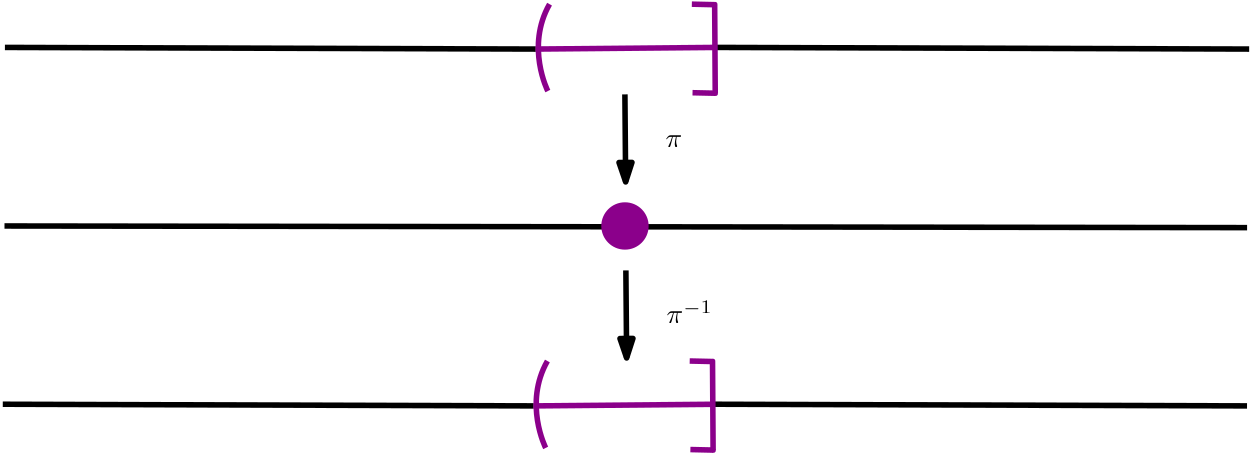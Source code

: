<?xml version="1.0"?>
<!DOCTYPE ipe SYSTEM "ipe.dtd">
<ipe version="70206" creator="Ipe 7.2.7">
<info created="D:20170215202713" modified="D:20170217143305"/>
<ipestyle name="basic">
<symbol name="arrow/arc(spx)">
<path stroke="sym-stroke" fill="sym-stroke" pen="sym-pen">
0 0 m
-1 0.333 l
-1 -0.333 l
h
</path>
</symbol>
<symbol name="arrow/farc(spx)">
<path stroke="sym-stroke" fill="white" pen="sym-pen">
0 0 m
-1 0.333 l
-1 -0.333 l
h
</path>
</symbol>
<symbol name="arrow/ptarc(spx)">
<path stroke="sym-stroke" fill="sym-stroke" pen="sym-pen">
0 0 m
-1 0.333 l
-0.8 0 l
-1 -0.333 l
h
</path>
</symbol>
<symbol name="arrow/fptarc(spx)">
<path stroke="sym-stroke" fill="white" pen="sym-pen">
0 0 m
-1 0.333 l
-0.8 0 l
-1 -0.333 l
h
</path>
</symbol>
<symbol name="mark/circle(sx)" transformations="translations">
<path fill="sym-stroke">
0.6 0 0 0.6 0 0 e
0.4 0 0 0.4 0 0 e
</path>
</symbol>
<symbol name="mark/disk(sx)" transformations="translations">
<path fill="sym-stroke">
0.6 0 0 0.6 0 0 e
</path>
</symbol>
<symbol name="mark/fdisk(sfx)" transformations="translations">
<group>
<path fill="sym-fill">
0.5 0 0 0.5 0 0 e
</path>
<path fill="sym-stroke" fillrule="eofill">
0.6 0 0 0.6 0 0 e
0.4 0 0 0.4 0 0 e
</path>
</group>
</symbol>
<symbol name="mark/box(sx)" transformations="translations">
<path fill="sym-stroke" fillrule="eofill">
-0.6 -0.6 m
0.6 -0.6 l
0.6 0.6 l
-0.6 0.6 l
h
-0.4 -0.4 m
0.4 -0.4 l
0.4 0.4 l
-0.4 0.4 l
h
</path>
</symbol>
<symbol name="mark/square(sx)" transformations="translations">
<path fill="sym-stroke">
-0.6 -0.6 m
0.6 -0.6 l
0.6 0.6 l
-0.6 0.6 l
h
</path>
</symbol>
<symbol name="mark/fsquare(sfx)" transformations="translations">
<group>
<path fill="sym-fill">
-0.5 -0.5 m
0.5 -0.5 l
0.5 0.5 l
-0.5 0.5 l
h
</path>
<path fill="sym-stroke" fillrule="eofill">
-0.6 -0.6 m
0.6 -0.6 l
0.6 0.6 l
-0.6 0.6 l
h
-0.4 -0.4 m
0.4 -0.4 l
0.4 0.4 l
-0.4 0.4 l
h
</path>
</group>
</symbol>
<symbol name="mark/cross(sx)" transformations="translations">
<group>
<path fill="sym-stroke">
-0.43 -0.57 m
0.57 0.43 l
0.43 0.57 l
-0.57 -0.43 l
h
</path>
<path fill="sym-stroke">
-0.43 0.57 m
0.57 -0.43 l
0.43 -0.57 l
-0.57 0.43 l
h
</path>
</group>
</symbol>
<symbol name="arrow/fnormal(spx)">
<path stroke="sym-stroke" fill="white" pen="sym-pen">
0 0 m
-1 0.333 l
-1 -0.333 l
h
</path>
</symbol>
<symbol name="arrow/pointed(spx)">
<path stroke="sym-stroke" fill="sym-stroke" pen="sym-pen">
0 0 m
-1 0.333 l
-0.8 0 l
-1 -0.333 l
h
</path>
</symbol>
<symbol name="arrow/fpointed(spx)">
<path stroke="sym-stroke" fill="white" pen="sym-pen">
0 0 m
-1 0.333 l
-0.8 0 l
-1 -0.333 l
h
</path>
</symbol>
<symbol name="arrow/linear(spx)">
<path stroke="sym-stroke" pen="sym-pen">
-1 0.333 m
0 0 l
-1 -0.333 l
</path>
</symbol>
<symbol name="arrow/fdouble(spx)">
<path stroke="sym-stroke" fill="white" pen="sym-pen">
0 0 m
-1 0.333 l
-1 -0.333 l
h
-1 0 m
-2 0.333 l
-2 -0.333 l
h
</path>
</symbol>
<symbol name="arrow/double(spx)">
<path stroke="sym-stroke" fill="sym-stroke" pen="sym-pen">
0 0 m
-1 0.333 l
-1 -0.333 l
h
-1 0 m
-2 0.333 l
-2 -0.333 l
h
</path>
</symbol>
<pen name="heavier" value="0.8"/>
<pen name="fat" value="1.2"/>
<pen name="ultrafat" value="2"/>
<symbolsize name="large" value="5"/>
<symbolsize name="small" value="2"/>
<symbolsize name="tiny" value="1.1"/>
<arrowsize name="large" value="10"/>
<arrowsize name="small" value="5"/>
<arrowsize name="tiny" value="3"/>
<color name="red" value="1 0 0"/>
<color name="green" value="0 1 0"/>
<color name="blue" value="0 0 1"/>
<color name="yellow" value="1 1 0"/>
<color name="orange" value="1 0.647 0"/>
<color name="gold" value="1 0.843 0"/>
<color name="purple" value="0.627 0.125 0.941"/>
<color name="gray" value="0.745"/>
<color name="brown" value="0.647 0.165 0.165"/>
<color name="navy" value="0 0 0.502"/>
<color name="pink" value="1 0.753 0.796"/>
<color name="seagreen" value="0.18 0.545 0.341"/>
<color name="turquoise" value="0.251 0.878 0.816"/>
<color name="violet" value="0.933 0.51 0.933"/>
<color name="darkblue" value="0 0 0.545"/>
<color name="darkcyan" value="0 0.545 0.545"/>
<color name="darkgray" value="0.663"/>
<color name="darkgreen" value="0 0.392 0"/>
<color name="darkmagenta" value="0.545 0 0.545"/>
<color name="darkorange" value="1 0.549 0"/>
<color name="darkred" value="0.545 0 0"/>
<color name="lightblue" value="0.678 0.847 0.902"/>
<color name="lightcyan" value="0.878 1 1"/>
<color name="lightgray" value="0.827"/>
<color name="lightgreen" value="0.565 0.933 0.565"/>
<color name="lightyellow" value="1 1 0.878"/>
<dashstyle name="dashed" value="[4] 0"/>
<dashstyle name="dotted" value="[1 3] 0"/>
<dashstyle name="dash dotted" value="[4 2 1 2] 0"/>
<dashstyle name="dash dot dotted" value="[4 2 1 2 1 2] 0"/>
<textsize name="large" value="\large"/>
<textsize name="small" value="\small"/>
<textsize name="tiny" value="\tiny"/>
<textsize name="Large" value="\Large"/>
<textsize name="LARGE" value="\LARGE"/>
<textsize name="huge" value="\huge"/>
<textsize name="Huge" value="\Huge"/>
<textsize name="footnote" value="\footnotesize"/>
<textstyle name="center" begin="\begin{center}" end="\end{center}"/>
<textstyle name="itemize" begin="\begin{itemize}" end="\end{itemize}"/>
<textstyle name="item" begin="\begin{itemize}\item{}" end="\end{itemize}"/>
<gridsize name="4 pts" value="4"/>
<gridsize name="8 pts (~3 mm)" value="8"/>
<gridsize name="16 pts (~6 mm)" value="16"/>
<gridsize name="32 pts (~12 mm)" value="32"/>
<gridsize name="10 pts (~3.5 mm)" value="10"/>
<gridsize name="20 pts (~7 mm)" value="20"/>
<gridsize name="14 pts (~5 mm)" value="14"/>
<gridsize name="28 pts (~10 mm)" value="28"/>
<gridsize name="56 pts (~20 mm)" value="56"/>
<anglesize name="90 deg" value="90"/>
<anglesize name="60 deg" value="60"/>
<anglesize name="45 deg" value="45"/>
<anglesize name="30 deg" value="30"/>
<anglesize name="22.5 deg" value="22.5"/>
<opacity name="10%" value="0.1"/>
<opacity name="30%" value="0.3"/>
<opacity name="50%" value="0.5"/>
<opacity name="75%" value="0.75"/>
<tiling name="falling" angle="-60" step="4" width="1"/>
<tiling name="rising" angle="30" step="4" width="1"/>
</ipestyle>
<page>
<layer name="alpha"/>
<view layers="alpha" active="alpha"/>
<path layer="alpha" stroke="black" pen="ultrafat">
64.5429 384.457 m
255.667 383.865 l
255.667 383.865 l
</path>
<path stroke="black" pen="ultrafat">
320.756 384.457 m
512.472 383.865 l
512.472 383.865 l
</path>
<path stroke="darkmagenta" pen="ultrafat">
255.667 383.865 m
320.756 384.457 l
320.756 384.457 l
</path>
<path stroke="darkmagenta" pen="ultrafat">
320.259 367.936 m
320.052 399.841 l
320.052 399.841 l
</path>
<path stroke="darkmagenta" pen="ultrafat">
260.609 400.028 m
251.908 384.697
259.987 368.745
259.987 368.745 c
</path>
<path stroke="darkmagenta" pen="ultrafat">
311.837 400.026 m
320.052 399.841 l
320.052 399.841 l
</path>
<path matrix="1 0 0 1 0.244715 -31.8736" stroke="darkmagenta" pen="ultrafat">
311.837 400.026 m
320.052 399.841 l
320.052 399.841 l
</path>
<path stroke="darkmagenta" pen="1.6" cap="1" join="1">
320.244 400.046 m
320.244 400.046 l
</path>
<path stroke="darkmagenta" pen="1.6" cap="1" join="1">
320.422 367.785 m
320.422 367.785 l
</path>
<path stroke="darkmagenta" fill="darkmagenta" pen="4" cap="1" join="1">
287.761 320.179 m
287.761 320.179 l
</path>
<path stroke="darkmagenta" fill="darkmagenta" pen="4" cap="1" join="1">
287.761 325.027 m
287.761 325.027 l
</path>
<path stroke="black" fill="darkmagenta" pen="ultrafat">
64.3889 320.175 m
511.726 319.583 l
511.726 319.583 l
</path>
<path stroke="darkmagenta" fill="darkmagenta" pen="ultrafat">
7.52451 0 0 7.52451 287.761 320.179 e
</path>
<path matrix="1 0 0 1 -0.769359 -128.461" stroke="black" pen="ultrafat">
64.5429 384.457 m
255.667 383.865 l
255.667 383.865 l
</path>
<path matrix="1 0 0 1 -0.769359 -128.461" stroke="black" pen="ultrafat">
320.756 384.457 m
512.472 383.865 l
512.472 383.865 l
</path>
<path matrix="1 0 0 1 -0.769359 -128.461" stroke="darkmagenta" pen="ultrafat">
255.667 383.865 m
320.756 384.457 l
320.756 384.457 l
</path>
<path matrix="1 0 0 1 -0.769359 -128.461" stroke="darkmagenta" pen="ultrafat">
320.259 367.936 m
320.052 399.841 l
320.052 399.841 l
</path>
<path matrix="1 0 0 1 -0.769359 -128.461" stroke="darkmagenta" pen="ultrafat">
260.609 400.028 m
251.908 384.697
259.987 368.745
259.987 368.745 c
</path>
<path matrix="1 0 0 1 -0.769359 -128.461" stroke="darkmagenta" pen="ultrafat">
311.837 400.026 m
320.052 399.841 l
320.052 399.841 l
</path>
<path matrix="1 0 0 1 -0.524644 -160.335" stroke="darkmagenta" pen="ultrafat">
311.837 400.026 m
320.052 399.841 l
320.052 399.841 l
</path>
<path matrix="1 0 0 1 -0.769359 -128.461" stroke="darkmagenta" pen="1.6" cap="1" join="1">
320.244 400.046 m
320.244 400.046 l
</path>
<path matrix="1 0 0 1 -0.769359 -128.461" stroke="darkmagenta" pen="1.6" cap="1" join="1">
320.422 367.785 m
320.422 367.785 l
</path>
<path stroke="black" fill="darkmagenta" pen="ultrafat" arrow="normal/normal">
287.739 367.553 m
288.009 336.041 l
</path>
<text matrix="1.84393 0 0 3.16777 -266.488 -773.138" transformations="translations" pos="308.478 354.086" stroke="black" type="label" width="6.036" height="4.289" depth="0" valign="baseline" style="math">\pi</text>
<path matrix="1 0 0 1 0.350389 -63.3734" stroke="black" fill="darkmagenta" pen="ultrafat" arrow="normal/normal">
287.739 367.553 m
288.009 336.041 l
</path>
<text matrix="1.84393 0 0 3.16777 -266.138 -836.511" transformations="translations" pos="308.478 354.086" stroke="black" type="label" width="16.732" height="8.11" depth="0" valign="baseline" style="math">\pi ^{-1}</text>
</page>
</ipe>
